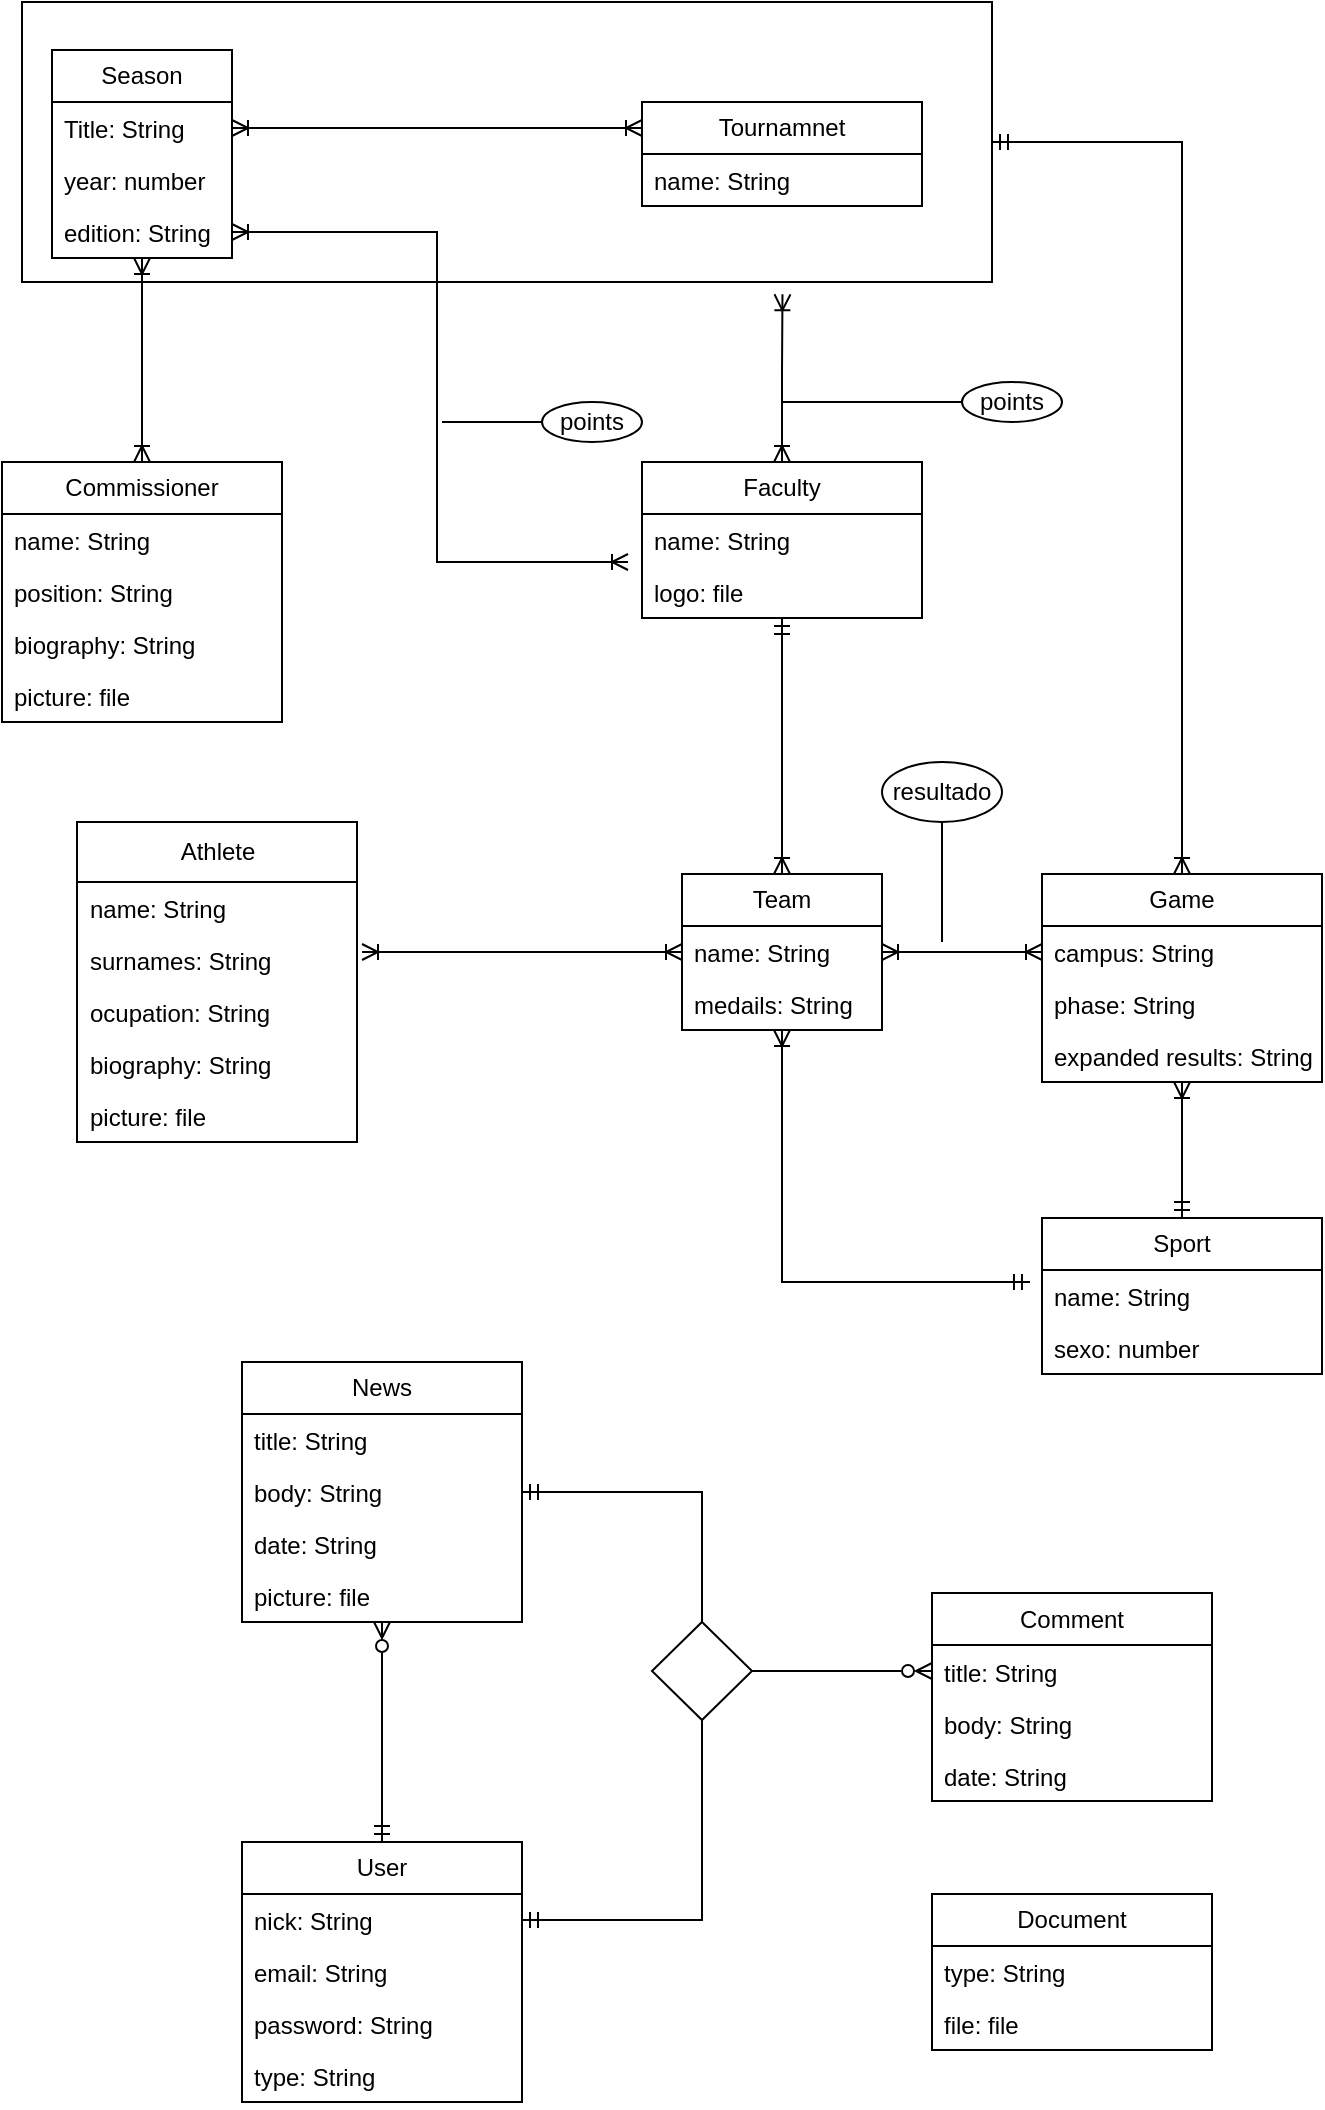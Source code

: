<mxfile version="23.1.5" type="device">
  <diagram id="C5RBs43oDa-KdzZeNtuy" name="Page-1">
    <mxGraphModel dx="880" dy="525" grid="1" gridSize="10" guides="1" tooltips="1" connect="1" arrows="1" fold="1" page="1" pageScale="1" pageWidth="850" pageHeight="1100" math="0" shadow="0">
      <root>
        <mxCell id="WIyWlLk6GJQsqaUBKTNV-0" />
        <mxCell id="WIyWlLk6GJQsqaUBKTNV-1" parent="WIyWlLk6GJQsqaUBKTNV-0" />
        <mxCell id="N5MiafKcvx-E3PKJ9pc5-10" value="Athlete" style="swimlane;fontStyle=0;childLayout=stackLayout;horizontal=1;startSize=30;fillColor=none;horizontalStack=0;resizeParent=1;resizeParentMax=0;resizeLast=0;collapsible=1;marginBottom=0;whiteSpace=wrap;html=1;" parent="WIyWlLk6GJQsqaUBKTNV-1" vertex="1">
          <mxGeometry x="147.5" y="440" width="140" height="160" as="geometry" />
        </mxCell>
        <mxCell id="N5MiafKcvx-E3PKJ9pc5-11" value="name: String" style="text;strokeColor=none;fillColor=none;align=left;verticalAlign=top;spacingLeft=4;spacingRight=4;overflow=hidden;rotatable=0;points=[[0,0.5],[1,0.5]];portConstraint=eastwest;whiteSpace=wrap;html=1;" parent="N5MiafKcvx-E3PKJ9pc5-10" vertex="1">
          <mxGeometry y="30" width="140" height="26" as="geometry" />
        </mxCell>
        <mxCell id="N5MiafKcvx-E3PKJ9pc5-12" value="surnames: String" style="text;strokeColor=none;fillColor=none;align=left;verticalAlign=top;spacingLeft=4;spacingRight=4;overflow=hidden;rotatable=0;points=[[0,0.5],[1,0.5]];portConstraint=eastwest;whiteSpace=wrap;html=1;" parent="N5MiafKcvx-E3PKJ9pc5-10" vertex="1">
          <mxGeometry y="56" width="140" height="26" as="geometry" />
        </mxCell>
        <mxCell id="oP1qmsx0sS4jUwwxtjEG-0" value="ocupation: String" style="text;strokeColor=none;fillColor=none;align=left;verticalAlign=top;spacingLeft=4;spacingRight=4;overflow=hidden;rotatable=0;points=[[0,0.5],[1,0.5]];portConstraint=eastwest;whiteSpace=wrap;html=1;" parent="N5MiafKcvx-E3PKJ9pc5-10" vertex="1">
          <mxGeometry y="82" width="140" height="26" as="geometry" />
        </mxCell>
        <mxCell id="oP1qmsx0sS4jUwwxtjEG-1" value="biography: String" style="text;strokeColor=none;fillColor=none;align=left;verticalAlign=top;spacingLeft=4;spacingRight=4;overflow=hidden;rotatable=0;points=[[0,0.5],[1,0.5]];portConstraint=eastwest;whiteSpace=wrap;html=1;" parent="N5MiafKcvx-E3PKJ9pc5-10" vertex="1">
          <mxGeometry y="108" width="140" height="26" as="geometry" />
        </mxCell>
        <mxCell id="oP1qmsx0sS4jUwwxtjEG-2" value="picture: file" style="text;strokeColor=none;fillColor=none;align=left;verticalAlign=top;spacingLeft=4;spacingRight=4;overflow=hidden;rotatable=0;points=[[0,0.5],[1,0.5]];portConstraint=eastwest;whiteSpace=wrap;html=1;" parent="N5MiafKcvx-E3PKJ9pc5-10" vertex="1">
          <mxGeometry y="134" width="140" height="26" as="geometry" />
        </mxCell>
        <mxCell id="dkXRevqnYdZudmY3Ajp8-14" style="edgeStyle=orthogonalEdgeStyle;rounded=0;orthogonalLoop=1;jettySize=auto;html=1;entryX=0.5;entryY=0;entryDx=0;entryDy=0;endArrow=ERoneToMany;endFill=0;startArrow=ERmandOne;startFill=0;" parent="WIyWlLk6GJQsqaUBKTNV-1" source="N5MiafKcvx-E3PKJ9pc5-21" target="N5MiafKcvx-E3PKJ9pc5-30" edge="1">
          <mxGeometry relative="1" as="geometry" />
        </mxCell>
        <mxCell id="N5MiafKcvx-E3PKJ9pc5-21" value="Faculty" style="swimlane;fontStyle=0;childLayout=stackLayout;horizontal=1;startSize=26;fillColor=none;horizontalStack=0;resizeParent=1;resizeParentMax=0;resizeLast=0;collapsible=1;marginBottom=0;whiteSpace=wrap;html=1;" parent="WIyWlLk6GJQsqaUBKTNV-1" vertex="1">
          <mxGeometry x="430" y="260" width="140" height="78" as="geometry" />
        </mxCell>
        <mxCell id="N5MiafKcvx-E3PKJ9pc5-22" value="name: String" style="text;strokeColor=none;fillColor=none;align=left;verticalAlign=top;spacingLeft=4;spacingRight=4;overflow=hidden;rotatable=0;points=[[0,0.5],[1,0.5]];portConstraint=eastwest;whiteSpace=wrap;html=1;" parent="N5MiafKcvx-E3PKJ9pc5-21" vertex="1">
          <mxGeometry y="26" width="140" height="26" as="geometry" />
        </mxCell>
        <mxCell id="oP1qmsx0sS4jUwwxtjEG-3" value="logo: file" style="text;strokeColor=none;fillColor=none;align=left;verticalAlign=top;spacingLeft=4;spacingRight=4;overflow=hidden;rotatable=0;points=[[0,0.5],[1,0.5]];portConstraint=eastwest;whiteSpace=wrap;html=1;" parent="N5MiafKcvx-E3PKJ9pc5-21" vertex="1">
          <mxGeometry y="52" width="140" height="26" as="geometry" />
        </mxCell>
        <mxCell id="N5MiafKcvx-E3PKJ9pc5-30" value="Team" style="swimlane;fontStyle=0;childLayout=stackLayout;horizontal=1;startSize=26;fillColor=none;horizontalStack=0;resizeParent=1;resizeParentMax=0;resizeLast=0;collapsible=1;marginBottom=0;whiteSpace=wrap;html=1;" parent="WIyWlLk6GJQsqaUBKTNV-1" vertex="1">
          <mxGeometry x="450" y="466" width="100" height="78" as="geometry" />
        </mxCell>
        <mxCell id="N5MiafKcvx-E3PKJ9pc5-31" value="name: String" style="text;strokeColor=none;fillColor=none;align=left;verticalAlign=top;spacingLeft=4;spacingRight=4;overflow=hidden;rotatable=0;points=[[0,0.5],[1,0.5]];portConstraint=eastwest;whiteSpace=wrap;html=1;" parent="N5MiafKcvx-E3PKJ9pc5-30" vertex="1">
          <mxGeometry y="26" width="100" height="26" as="geometry" />
        </mxCell>
        <mxCell id="N5MiafKcvx-E3PKJ9pc5-45" value="medails: String" style="text;strokeColor=none;fillColor=none;align=left;verticalAlign=top;spacingLeft=4;spacingRight=4;overflow=hidden;rotatable=0;points=[[0,0.5],[1,0.5]];portConstraint=eastwest;whiteSpace=wrap;html=1;" parent="N5MiafKcvx-E3PKJ9pc5-30" vertex="1">
          <mxGeometry y="52" width="100" height="26" as="geometry" />
        </mxCell>
        <mxCell id="N5MiafKcvx-E3PKJ9pc5-41" value="Sport" style="swimlane;fontStyle=0;childLayout=stackLayout;horizontal=1;startSize=26;fillColor=none;horizontalStack=0;resizeParent=1;resizeParentMax=0;resizeLast=0;collapsible=1;marginBottom=0;whiteSpace=wrap;html=1;" parent="WIyWlLk6GJQsqaUBKTNV-1" vertex="1">
          <mxGeometry x="630" y="638" width="140" height="78" as="geometry" />
        </mxCell>
        <mxCell id="N5MiafKcvx-E3PKJ9pc5-42" value="name: String" style="text;strokeColor=none;fillColor=none;align=left;verticalAlign=top;spacingLeft=4;spacingRight=4;overflow=hidden;rotatable=0;points=[[0,0.5],[1,0.5]];portConstraint=eastwest;whiteSpace=wrap;html=1;" parent="N5MiafKcvx-E3PKJ9pc5-41" vertex="1">
          <mxGeometry y="26" width="140" height="26" as="geometry" />
        </mxCell>
        <mxCell id="VoriUJAhoyzfLqmYQqGf-6" value="sexo: number" style="text;strokeColor=none;fillColor=none;align=left;verticalAlign=top;spacingLeft=4;spacingRight=4;overflow=hidden;rotatable=0;points=[[0,0.5],[1,0.5]];portConstraint=eastwest;whiteSpace=wrap;html=1;" vertex="1" parent="N5MiafKcvx-E3PKJ9pc5-41">
          <mxGeometry y="52" width="140" height="26" as="geometry" />
        </mxCell>
        <mxCell id="dkXRevqnYdZudmY3Ajp8-27" style="edgeStyle=orthogonalEdgeStyle;rounded=0;orthogonalLoop=1;jettySize=auto;html=1;entryX=0.5;entryY=0;entryDx=0;entryDy=0;endArrow=ERmandOne;endFill=0;startArrow=ERzeroToMany;startFill=0;" parent="WIyWlLk6GJQsqaUBKTNV-1" source="N5MiafKcvx-E3PKJ9pc5-65" target="N5MiafKcvx-E3PKJ9pc5-79" edge="1">
          <mxGeometry relative="1" as="geometry" />
        </mxCell>
        <mxCell id="N5MiafKcvx-E3PKJ9pc5-65" value="News" style="swimlane;fontStyle=0;childLayout=stackLayout;horizontal=1;startSize=26;fillColor=none;horizontalStack=0;resizeParent=1;resizeParentMax=0;resizeLast=0;collapsible=1;marginBottom=0;whiteSpace=wrap;html=1;" parent="WIyWlLk6GJQsqaUBKTNV-1" vertex="1">
          <mxGeometry x="230" y="710" width="140" height="130" as="geometry" />
        </mxCell>
        <mxCell id="N5MiafKcvx-E3PKJ9pc5-66" value="title: String" style="text;strokeColor=none;fillColor=none;align=left;verticalAlign=top;spacingLeft=4;spacingRight=4;overflow=hidden;rotatable=0;points=[[0,0.5],[1,0.5]];portConstraint=eastwest;whiteSpace=wrap;html=1;" parent="N5MiafKcvx-E3PKJ9pc5-65" vertex="1">
          <mxGeometry y="26" width="140" height="26" as="geometry" />
        </mxCell>
        <mxCell id="N5MiafKcvx-E3PKJ9pc5-67" value="body: String" style="text;strokeColor=none;fillColor=none;align=left;verticalAlign=top;spacingLeft=4;spacingRight=4;overflow=hidden;rotatable=0;points=[[0,0.5],[1,0.5]];portConstraint=eastwest;whiteSpace=wrap;html=1;" parent="N5MiafKcvx-E3PKJ9pc5-65" vertex="1">
          <mxGeometry y="52" width="140" height="26" as="geometry" />
        </mxCell>
        <mxCell id="N5MiafKcvx-E3PKJ9pc5-106" value="date: String" style="text;strokeColor=none;fillColor=none;align=left;verticalAlign=top;spacingLeft=4;spacingRight=4;overflow=hidden;rotatable=0;points=[[0,0.5],[1,0.5]];portConstraint=eastwest;whiteSpace=wrap;html=1;" parent="N5MiafKcvx-E3PKJ9pc5-65" vertex="1">
          <mxGeometry y="78" width="140" height="26" as="geometry" />
        </mxCell>
        <mxCell id="dkXRevqnYdZudmY3Ajp8-33" value="picture: file" style="text;strokeColor=none;fillColor=none;align=left;verticalAlign=top;spacingLeft=4;spacingRight=4;overflow=hidden;rotatable=0;points=[[0,0.5],[1,0.5]];portConstraint=eastwest;whiteSpace=wrap;html=1;" parent="N5MiafKcvx-E3PKJ9pc5-65" vertex="1">
          <mxGeometry y="104" width="140" height="26" as="geometry" />
        </mxCell>
        <mxCell id="N5MiafKcvx-E3PKJ9pc5-79" value="User" style="swimlane;fontStyle=0;childLayout=stackLayout;horizontal=1;startSize=26;fillColor=none;horizontalStack=0;resizeParent=1;resizeParentMax=0;resizeLast=0;collapsible=1;marginBottom=0;whiteSpace=wrap;html=1;" parent="WIyWlLk6GJQsqaUBKTNV-1" vertex="1">
          <mxGeometry x="230" y="950" width="140" height="130" as="geometry" />
        </mxCell>
        <mxCell id="N5MiafKcvx-E3PKJ9pc5-81" value="nick: String" style="text;strokeColor=none;fillColor=none;align=left;verticalAlign=top;spacingLeft=4;spacingRight=4;overflow=hidden;rotatable=0;points=[[0,0.5],[1,0.5]];portConstraint=eastwest;whiteSpace=wrap;html=1;" parent="N5MiafKcvx-E3PKJ9pc5-79" vertex="1">
          <mxGeometry y="26" width="140" height="26" as="geometry" />
        </mxCell>
        <mxCell id="N5MiafKcvx-E3PKJ9pc5-82" value="email: String" style="text;strokeColor=none;fillColor=none;align=left;verticalAlign=top;spacingLeft=4;spacingRight=4;overflow=hidden;rotatable=0;points=[[0,0.5],[1,0.5]];portConstraint=eastwest;whiteSpace=wrap;html=1;" parent="N5MiafKcvx-E3PKJ9pc5-79" vertex="1">
          <mxGeometry y="52" width="140" height="26" as="geometry" />
        </mxCell>
        <mxCell id="N5MiafKcvx-E3PKJ9pc5-83" value="password: String" style="text;strokeColor=none;fillColor=none;align=left;verticalAlign=top;spacingLeft=4;spacingRight=4;overflow=hidden;rotatable=0;points=[[0,0.5],[1,0.5]];portConstraint=eastwest;whiteSpace=wrap;html=1;" parent="N5MiafKcvx-E3PKJ9pc5-79" vertex="1">
          <mxGeometry y="78" width="140" height="26" as="geometry" />
        </mxCell>
        <mxCell id="dkXRevqnYdZudmY3Ajp8-3" value="type: String" style="text;strokeColor=none;fillColor=none;align=left;verticalAlign=top;spacingLeft=4;spacingRight=4;overflow=hidden;rotatable=0;points=[[0,0.5],[1,0.5]];portConstraint=eastwest;whiteSpace=wrap;html=1;" parent="N5MiafKcvx-E3PKJ9pc5-79" vertex="1">
          <mxGeometry y="104" width="140" height="26" as="geometry" />
        </mxCell>
        <mxCell id="N5MiafKcvx-E3PKJ9pc5-114" value="Comment" style="swimlane;fontStyle=0;childLayout=stackLayout;horizontal=1;startSize=26;fillColor=none;horizontalStack=0;resizeParent=1;resizeParentMax=0;resizeLast=0;collapsible=1;marginBottom=0;whiteSpace=wrap;html=1;" parent="WIyWlLk6GJQsqaUBKTNV-1" vertex="1">
          <mxGeometry x="575" y="825.5" width="140" height="104" as="geometry" />
        </mxCell>
        <mxCell id="N5MiafKcvx-E3PKJ9pc5-115" value="title: String" style="text;strokeColor=none;fillColor=none;align=left;verticalAlign=top;spacingLeft=4;spacingRight=4;overflow=hidden;rotatable=0;points=[[0,0.5],[1,0.5]];portConstraint=eastwest;whiteSpace=wrap;html=1;" parent="N5MiafKcvx-E3PKJ9pc5-114" vertex="1">
          <mxGeometry y="26" width="140" height="26" as="geometry" />
        </mxCell>
        <mxCell id="N5MiafKcvx-E3PKJ9pc5-116" value="body: String" style="text;strokeColor=none;fillColor=none;align=left;verticalAlign=top;spacingLeft=4;spacingRight=4;overflow=hidden;rotatable=0;points=[[0,0.5],[1,0.5]];portConstraint=eastwest;whiteSpace=wrap;html=1;" parent="N5MiafKcvx-E3PKJ9pc5-114" vertex="1">
          <mxGeometry y="52" width="140" height="26" as="geometry" />
        </mxCell>
        <mxCell id="dkXRevqnYdZudmY3Ajp8-34" value="date: String" style="text;strokeColor=none;fillColor=none;align=left;verticalAlign=top;spacingLeft=4;spacingRight=4;overflow=hidden;rotatable=0;points=[[0,0.5],[1,0.5]];portConstraint=eastwest;whiteSpace=wrap;html=1;" parent="N5MiafKcvx-E3PKJ9pc5-114" vertex="1">
          <mxGeometry y="78" width="140" height="26" as="geometry" />
        </mxCell>
        <mxCell id="N5MiafKcvx-E3PKJ9pc5-133" value="Commissioner" style="swimlane;fontStyle=0;childLayout=stackLayout;horizontal=1;startSize=26;fillColor=none;horizontalStack=0;resizeParent=1;resizeParentMax=0;resizeLast=0;collapsible=1;marginBottom=0;whiteSpace=wrap;html=1;" parent="WIyWlLk6GJQsqaUBKTNV-1" vertex="1">
          <mxGeometry x="110" y="260" width="140" height="130" as="geometry" />
        </mxCell>
        <mxCell id="N5MiafKcvx-E3PKJ9pc5-134" value="name: String" style="text;strokeColor=none;fillColor=none;align=left;verticalAlign=top;spacingLeft=4;spacingRight=4;overflow=hidden;rotatable=0;points=[[0,0.5],[1,0.5]];portConstraint=eastwest;whiteSpace=wrap;html=1;" parent="N5MiafKcvx-E3PKJ9pc5-133" vertex="1">
          <mxGeometry y="26" width="140" height="26" as="geometry" />
        </mxCell>
        <mxCell id="N5MiafKcvx-E3PKJ9pc5-135" value="position: String" style="text;strokeColor=none;fillColor=none;align=left;verticalAlign=top;spacingLeft=4;spacingRight=4;overflow=hidden;rotatable=0;points=[[0,0.5],[1,0.5]];portConstraint=eastwest;whiteSpace=wrap;html=1;" parent="N5MiafKcvx-E3PKJ9pc5-133" vertex="1">
          <mxGeometry y="52" width="140" height="26" as="geometry" />
        </mxCell>
        <mxCell id="N5MiafKcvx-E3PKJ9pc5-136" value="biography: String" style="text;strokeColor=none;fillColor=none;align=left;verticalAlign=top;spacingLeft=4;spacingRight=4;overflow=hidden;rotatable=0;points=[[0,0.5],[1,0.5]];portConstraint=eastwest;whiteSpace=wrap;html=1;" parent="N5MiafKcvx-E3PKJ9pc5-133" vertex="1">
          <mxGeometry y="78" width="140" height="26" as="geometry" />
        </mxCell>
        <mxCell id="N5MiafKcvx-E3PKJ9pc5-137" value="picture: file" style="text;strokeColor=none;fillColor=none;align=left;verticalAlign=top;spacingLeft=4;spacingRight=4;overflow=hidden;rotatable=0;points=[[0,0.5],[1,0.5]];portConstraint=eastwest;whiteSpace=wrap;html=1;" parent="N5MiafKcvx-E3PKJ9pc5-133" vertex="1">
          <mxGeometry y="104" width="140" height="26" as="geometry" />
        </mxCell>
        <mxCell id="N5MiafKcvx-E3PKJ9pc5-138" value="Document" style="swimlane;fontStyle=0;childLayout=stackLayout;horizontal=1;startSize=26;fillColor=none;horizontalStack=0;resizeParent=1;resizeParentMax=0;resizeLast=0;collapsible=1;marginBottom=0;whiteSpace=wrap;html=1;" parent="WIyWlLk6GJQsqaUBKTNV-1" vertex="1">
          <mxGeometry x="575" y="976" width="140" height="78" as="geometry" />
        </mxCell>
        <mxCell id="N5MiafKcvx-E3PKJ9pc5-139" value="type: String" style="text;strokeColor=none;fillColor=none;align=left;verticalAlign=top;spacingLeft=4;spacingRight=4;overflow=hidden;rotatable=0;points=[[0,0.5],[1,0.5]];portConstraint=eastwest;whiteSpace=wrap;html=1;" parent="N5MiafKcvx-E3PKJ9pc5-138" vertex="1">
          <mxGeometry y="26" width="140" height="26" as="geometry" />
        </mxCell>
        <mxCell id="N5MiafKcvx-E3PKJ9pc5-140" value="file: file" style="text;strokeColor=none;fillColor=none;align=left;verticalAlign=top;spacingLeft=4;spacingRight=4;overflow=hidden;rotatable=0;points=[[0,0.5],[1,0.5]];portConstraint=eastwest;whiteSpace=wrap;html=1;" parent="N5MiafKcvx-E3PKJ9pc5-138" vertex="1">
          <mxGeometry y="52" width="140" height="26" as="geometry" />
        </mxCell>
        <mxCell id="dkXRevqnYdZudmY3Ajp8-16" style="edgeStyle=orthogonalEdgeStyle;rounded=0;orthogonalLoop=1;jettySize=auto;html=1;entryX=0.5;entryY=0;entryDx=0;entryDy=0;endArrow=ERmandOne;endFill=0;startArrow=ERoneToMany;startFill=0;" parent="WIyWlLk6GJQsqaUBKTNV-1" source="N5MiafKcvx-E3PKJ9pc5-142" target="N5MiafKcvx-E3PKJ9pc5-41" edge="1">
          <mxGeometry relative="1" as="geometry" />
        </mxCell>
        <mxCell id="N5MiafKcvx-E3PKJ9pc5-142" value="Game" style="swimlane;fontStyle=0;childLayout=stackLayout;horizontal=1;startSize=26;fillColor=none;horizontalStack=0;resizeParent=1;resizeParentMax=0;resizeLast=0;collapsible=1;marginBottom=0;whiteSpace=wrap;html=1;" parent="WIyWlLk6GJQsqaUBKTNV-1" vertex="1">
          <mxGeometry x="630" y="466" width="140" height="104" as="geometry" />
        </mxCell>
        <mxCell id="N5MiafKcvx-E3PKJ9pc5-152" value="campus: String" style="text;strokeColor=none;fillColor=none;align=left;verticalAlign=top;spacingLeft=4;spacingRight=4;overflow=hidden;rotatable=0;points=[[0,0.5],[1,0.5]];portConstraint=eastwest;whiteSpace=wrap;html=1;" parent="N5MiafKcvx-E3PKJ9pc5-142" vertex="1">
          <mxGeometry y="26" width="140" height="26" as="geometry" />
        </mxCell>
        <mxCell id="N5MiafKcvx-E3PKJ9pc5-153" value="phase: String" style="text;strokeColor=none;fillColor=none;align=left;verticalAlign=top;spacingLeft=4;spacingRight=4;overflow=hidden;rotatable=0;points=[[0,0.5],[1,0.5]];portConstraint=eastwest;whiteSpace=wrap;html=1;" parent="N5MiafKcvx-E3PKJ9pc5-142" vertex="1">
          <mxGeometry y="52" width="140" height="26" as="geometry" />
        </mxCell>
        <mxCell id="N5MiafKcvx-E3PKJ9pc5-155" value="expanded results: String" style="text;strokeColor=none;fillColor=none;align=left;verticalAlign=top;spacingLeft=4;spacingRight=4;overflow=hidden;rotatable=0;points=[[0,0.5],[1,0.5]];portConstraint=eastwest;whiteSpace=wrap;html=1;" parent="N5MiafKcvx-E3PKJ9pc5-142" vertex="1">
          <mxGeometry y="78" width="140" height="26" as="geometry" />
        </mxCell>
        <mxCell id="dkXRevqnYdZudmY3Ajp8-4" style="edgeStyle=orthogonalEdgeStyle;rounded=0;orthogonalLoop=1;jettySize=auto;html=1;entryX=0.5;entryY=0;entryDx=0;entryDy=0;endArrow=ERoneToMany;endFill=0;startArrow=ERoneToMany;startFill=0;" parent="WIyWlLk6GJQsqaUBKTNV-1" source="LQdzM-3tc1oEzm5jB_2C-0" target="N5MiafKcvx-E3PKJ9pc5-133" edge="1">
          <mxGeometry relative="1" as="geometry" />
        </mxCell>
        <mxCell id="LQdzM-3tc1oEzm5jB_2C-0" value="Season" style="swimlane;fontStyle=0;childLayout=stackLayout;horizontal=1;startSize=26;fillColor=none;horizontalStack=0;resizeParent=1;resizeParentMax=0;resizeLast=0;collapsible=1;marginBottom=0;whiteSpace=wrap;html=1;" parent="WIyWlLk6GJQsqaUBKTNV-1" vertex="1">
          <mxGeometry x="135" y="54" width="90" height="104" as="geometry" />
        </mxCell>
        <mxCell id="LQdzM-3tc1oEzm5jB_2C-1" value="Title: String" style="text;strokeColor=none;fillColor=none;align=left;verticalAlign=top;spacingLeft=4;spacingRight=4;overflow=hidden;rotatable=0;points=[[0,0.5],[1,0.5]];portConstraint=eastwest;whiteSpace=wrap;html=1;" parent="LQdzM-3tc1oEzm5jB_2C-0" vertex="1">
          <mxGeometry y="26" width="90" height="26" as="geometry" />
        </mxCell>
        <mxCell id="LQdzM-3tc1oEzm5jB_2C-2" value="year: number" style="text;strokeColor=none;fillColor=none;align=left;verticalAlign=top;spacingLeft=4;spacingRight=4;overflow=hidden;rotatable=0;points=[[0,0.5],[1,0.5]];portConstraint=eastwest;whiteSpace=wrap;html=1;" parent="LQdzM-3tc1oEzm5jB_2C-0" vertex="1">
          <mxGeometry y="52" width="90" height="26" as="geometry" />
        </mxCell>
        <mxCell id="LQdzM-3tc1oEzm5jB_2C-3" value="edition: String" style="text;strokeColor=none;fillColor=none;align=left;verticalAlign=top;spacingLeft=4;spacingRight=4;overflow=hidden;rotatable=0;points=[[0,0.5],[1,0.5]];portConstraint=eastwest;whiteSpace=wrap;html=1;" parent="LQdzM-3tc1oEzm5jB_2C-0" vertex="1">
          <mxGeometry y="78" width="90" height="26" as="geometry" />
        </mxCell>
        <mxCell id="dkXRevqnYdZudmY3Ajp8-23" style="edgeStyle=orthogonalEdgeStyle;rounded=0;orthogonalLoop=1;jettySize=auto;html=1;exitX=0;exitY=0.25;exitDx=0;exitDy=0;entryX=1;entryY=0.5;entryDx=0;entryDy=0;startArrow=ERoneToMany;startFill=0;endArrow=ERoneToMany;endFill=0;" parent="WIyWlLk6GJQsqaUBKTNV-1" source="dkXRevqnYdZudmY3Ajp8-5" target="LQdzM-3tc1oEzm5jB_2C-1" edge="1">
          <mxGeometry relative="1" as="geometry" />
        </mxCell>
        <mxCell id="dkXRevqnYdZudmY3Ajp8-5" value="Tournamnet" style="swimlane;fontStyle=0;childLayout=stackLayout;horizontal=1;startSize=26;fillColor=none;horizontalStack=0;resizeParent=1;resizeParentMax=0;resizeLast=0;collapsible=1;marginBottom=0;whiteSpace=wrap;html=1;" parent="WIyWlLk6GJQsqaUBKTNV-1" vertex="1">
          <mxGeometry x="430" y="80" width="140" height="52" as="geometry" />
        </mxCell>
        <mxCell id="dkXRevqnYdZudmY3Ajp8-6" value="name: String" style="text;strokeColor=none;fillColor=none;align=left;verticalAlign=top;spacingLeft=4;spacingRight=4;overflow=hidden;rotatable=0;points=[[0,0.5],[1,0.5]];portConstraint=eastwest;whiteSpace=wrap;html=1;" parent="dkXRevqnYdZudmY3Ajp8-5" vertex="1">
          <mxGeometry y="26" width="140" height="26" as="geometry" />
        </mxCell>
        <mxCell id="dkXRevqnYdZudmY3Ajp8-12" style="edgeStyle=orthogonalEdgeStyle;rounded=0;orthogonalLoop=1;jettySize=auto;html=1;entryX=-0.05;entryY=-0.077;entryDx=0;entryDy=0;entryPerimeter=0;endArrow=ERoneToMany;endFill=0;startArrow=ERoneToMany;startFill=0;" parent="WIyWlLk6GJQsqaUBKTNV-1" source="LQdzM-3tc1oEzm5jB_2C-3" target="oP1qmsx0sS4jUwwxtjEG-3" edge="1">
          <mxGeometry relative="1" as="geometry" />
        </mxCell>
        <mxCell id="dkXRevqnYdZudmY3Ajp8-15" style="edgeStyle=orthogonalEdgeStyle;rounded=0;orthogonalLoop=1;jettySize=auto;html=1;endArrow=ERoneToMany;endFill=0;startArrow=ERoneToMany;startFill=0;entryX=0;entryY=0.5;entryDx=0;entryDy=0;" parent="WIyWlLk6GJQsqaUBKTNV-1" source="N5MiafKcvx-E3PKJ9pc5-31" target="N5MiafKcvx-E3PKJ9pc5-152" edge="1">
          <mxGeometry relative="1" as="geometry">
            <mxPoint x="610" y="505" as="targetPoint" />
          </mxGeometry>
        </mxCell>
        <mxCell id="dkXRevqnYdZudmY3Ajp8-20" style="edgeStyle=orthogonalEdgeStyle;rounded=0;orthogonalLoop=1;jettySize=auto;html=1;startArrow=ERoneToMany;startFill=0;endArrow=ERoneToMany;endFill=0;" parent="WIyWlLk6GJQsqaUBKTNV-1" source="N5MiafKcvx-E3PKJ9pc5-31" edge="1">
          <mxGeometry relative="1" as="geometry">
            <mxPoint x="290" y="505" as="targetPoint" />
          </mxGeometry>
        </mxCell>
        <mxCell id="dkXRevqnYdZudmY3Ajp8-21" style="edgeStyle=orthogonalEdgeStyle;rounded=0;orthogonalLoop=1;jettySize=auto;html=1;endArrow=ERmandOne;endFill=0;startArrow=ERoneToMany;startFill=0;entryX=-0.043;entryY=0.231;entryDx=0;entryDy=0;entryPerimeter=0;" parent="WIyWlLk6GJQsqaUBKTNV-1" source="N5MiafKcvx-E3PKJ9pc5-30" target="N5MiafKcvx-E3PKJ9pc5-42" edge="1">
          <mxGeometry relative="1" as="geometry">
            <mxPoint x="500" y="660" as="targetPoint" />
          </mxGeometry>
        </mxCell>
        <mxCell id="dkXRevqnYdZudmY3Ajp8-37" style="edgeStyle=orthogonalEdgeStyle;rounded=0;orthogonalLoop=1;jettySize=auto;html=1;endArrow=none;endFill=0;" parent="WIyWlLk6GJQsqaUBKTNV-1" source="dkXRevqnYdZudmY3Ajp8-25" edge="1">
          <mxGeometry relative="1" as="geometry">
            <mxPoint x="500" y="230" as="targetPoint" />
            <Array as="points">
              <mxPoint x="533" y="230" />
            </Array>
          </mxGeometry>
        </mxCell>
        <mxCell id="dkXRevqnYdZudmY3Ajp8-25" value="points" style="ellipse;whiteSpace=wrap;html=1;fillColor=none;" parent="WIyWlLk6GJQsqaUBKTNV-1" vertex="1">
          <mxGeometry x="590" y="220" width="50" height="20" as="geometry" />
        </mxCell>
        <mxCell id="dkXRevqnYdZudmY3Ajp8-31" style="edgeStyle=orthogonalEdgeStyle;rounded=0;orthogonalLoop=1;jettySize=auto;html=1;entryX=0;entryY=0.5;entryDx=0;entryDy=0;endArrow=ERzeroToMany;endFill=0;" parent="WIyWlLk6GJQsqaUBKTNV-1" source="dkXRevqnYdZudmY3Ajp8-28" target="N5MiafKcvx-E3PKJ9pc5-115" edge="1">
          <mxGeometry relative="1" as="geometry" />
        </mxCell>
        <mxCell id="dkXRevqnYdZudmY3Ajp8-32" style="edgeStyle=orthogonalEdgeStyle;rounded=0;orthogonalLoop=1;jettySize=auto;html=1;entryX=1;entryY=0.5;entryDx=0;entryDy=0;endArrow=ERmandOne;endFill=0;" parent="WIyWlLk6GJQsqaUBKTNV-1" source="dkXRevqnYdZudmY3Ajp8-28" target="N5MiafKcvx-E3PKJ9pc5-81" edge="1">
          <mxGeometry relative="1" as="geometry" />
        </mxCell>
        <mxCell id="dkXRevqnYdZudmY3Ajp8-28" value="" style="rhombus;whiteSpace=wrap;html=1;fillColor=none;" parent="WIyWlLk6GJQsqaUBKTNV-1" vertex="1">
          <mxGeometry x="435" y="840" width="50" height="49" as="geometry" />
        </mxCell>
        <mxCell id="dkXRevqnYdZudmY3Ajp8-29" style="edgeStyle=orthogonalEdgeStyle;rounded=0;orthogonalLoop=1;jettySize=auto;html=1;entryX=0.5;entryY=0;entryDx=0;entryDy=0;endArrow=none;endFill=0;startArrow=ERmandOne;startFill=0;" parent="WIyWlLk6GJQsqaUBKTNV-1" source="N5MiafKcvx-E3PKJ9pc5-67" target="dkXRevqnYdZudmY3Ajp8-28" edge="1">
          <mxGeometry relative="1" as="geometry" />
        </mxCell>
        <mxCell id="dkXRevqnYdZudmY3Ajp8-40" style="edgeStyle=orthogonalEdgeStyle;rounded=0;orthogonalLoop=1;jettySize=auto;html=1;endArrow=none;endFill=0;" parent="WIyWlLk6GJQsqaUBKTNV-1" source="dkXRevqnYdZudmY3Ajp8-36" edge="1">
          <mxGeometry relative="1" as="geometry">
            <mxPoint x="330" y="240.0" as="targetPoint" />
          </mxGeometry>
        </mxCell>
        <mxCell id="dkXRevqnYdZudmY3Ajp8-36" value="points" style="ellipse;whiteSpace=wrap;html=1;fillColor=none;" parent="WIyWlLk6GJQsqaUBKTNV-1" vertex="1">
          <mxGeometry x="380" y="230" width="50" height="20" as="geometry" />
        </mxCell>
        <mxCell id="dkXRevqnYdZudmY3Ajp8-43" style="edgeStyle=orthogonalEdgeStyle;rounded=0;orthogonalLoop=1;jettySize=auto;html=1;endArrow=none;endFill=0;" parent="WIyWlLk6GJQsqaUBKTNV-1" source="dkXRevqnYdZudmY3Ajp8-41" edge="1">
          <mxGeometry relative="1" as="geometry">
            <mxPoint x="580" y="500" as="targetPoint" />
          </mxGeometry>
        </mxCell>
        <mxCell id="dkXRevqnYdZudmY3Ajp8-41" value="resultado" style="ellipse;whiteSpace=wrap;html=1;fillColor=none;" parent="WIyWlLk6GJQsqaUBKTNV-1" vertex="1">
          <mxGeometry x="550" y="410" width="60" height="30" as="geometry" />
        </mxCell>
        <mxCell id="VoriUJAhoyzfLqmYQqGf-0" style="edgeStyle=orthogonalEdgeStyle;rounded=0;orthogonalLoop=1;jettySize=auto;html=1;exitX=0.5;exitY=0;exitDx=0;exitDy=0;endArrow=ERmandOne;endFill=0;startArrow=ERoneToMany;startFill=0;entryX=1;entryY=0.5;entryDx=0;entryDy=0;" edge="1" parent="WIyWlLk6GJQsqaUBKTNV-1" source="N5MiafKcvx-E3PKJ9pc5-142" target="VoriUJAhoyzfLqmYQqGf-4">
          <mxGeometry relative="1" as="geometry">
            <mxPoint x="700" y="110" as="targetPoint" />
          </mxGeometry>
        </mxCell>
        <mxCell id="VoriUJAhoyzfLqmYQqGf-4" value="" style="rounded=0;whiteSpace=wrap;html=1;fillColor=none;" vertex="1" parent="WIyWlLk6GJQsqaUBKTNV-1">
          <mxGeometry x="120" y="30" width="485" height="140" as="geometry" />
        </mxCell>
        <mxCell id="VoriUJAhoyzfLqmYQqGf-5" style="edgeStyle=orthogonalEdgeStyle;rounded=0;orthogonalLoop=1;jettySize=auto;html=1;entryX=0.784;entryY=1.044;entryDx=0;entryDy=0;entryPerimeter=0;endArrow=ERoneToMany;endFill=0;startArrow=ERoneToMany;startFill=0;" edge="1" parent="WIyWlLk6GJQsqaUBKTNV-1" source="N5MiafKcvx-E3PKJ9pc5-21" target="VoriUJAhoyzfLqmYQqGf-4">
          <mxGeometry relative="1" as="geometry" />
        </mxCell>
      </root>
    </mxGraphModel>
  </diagram>
</mxfile>
